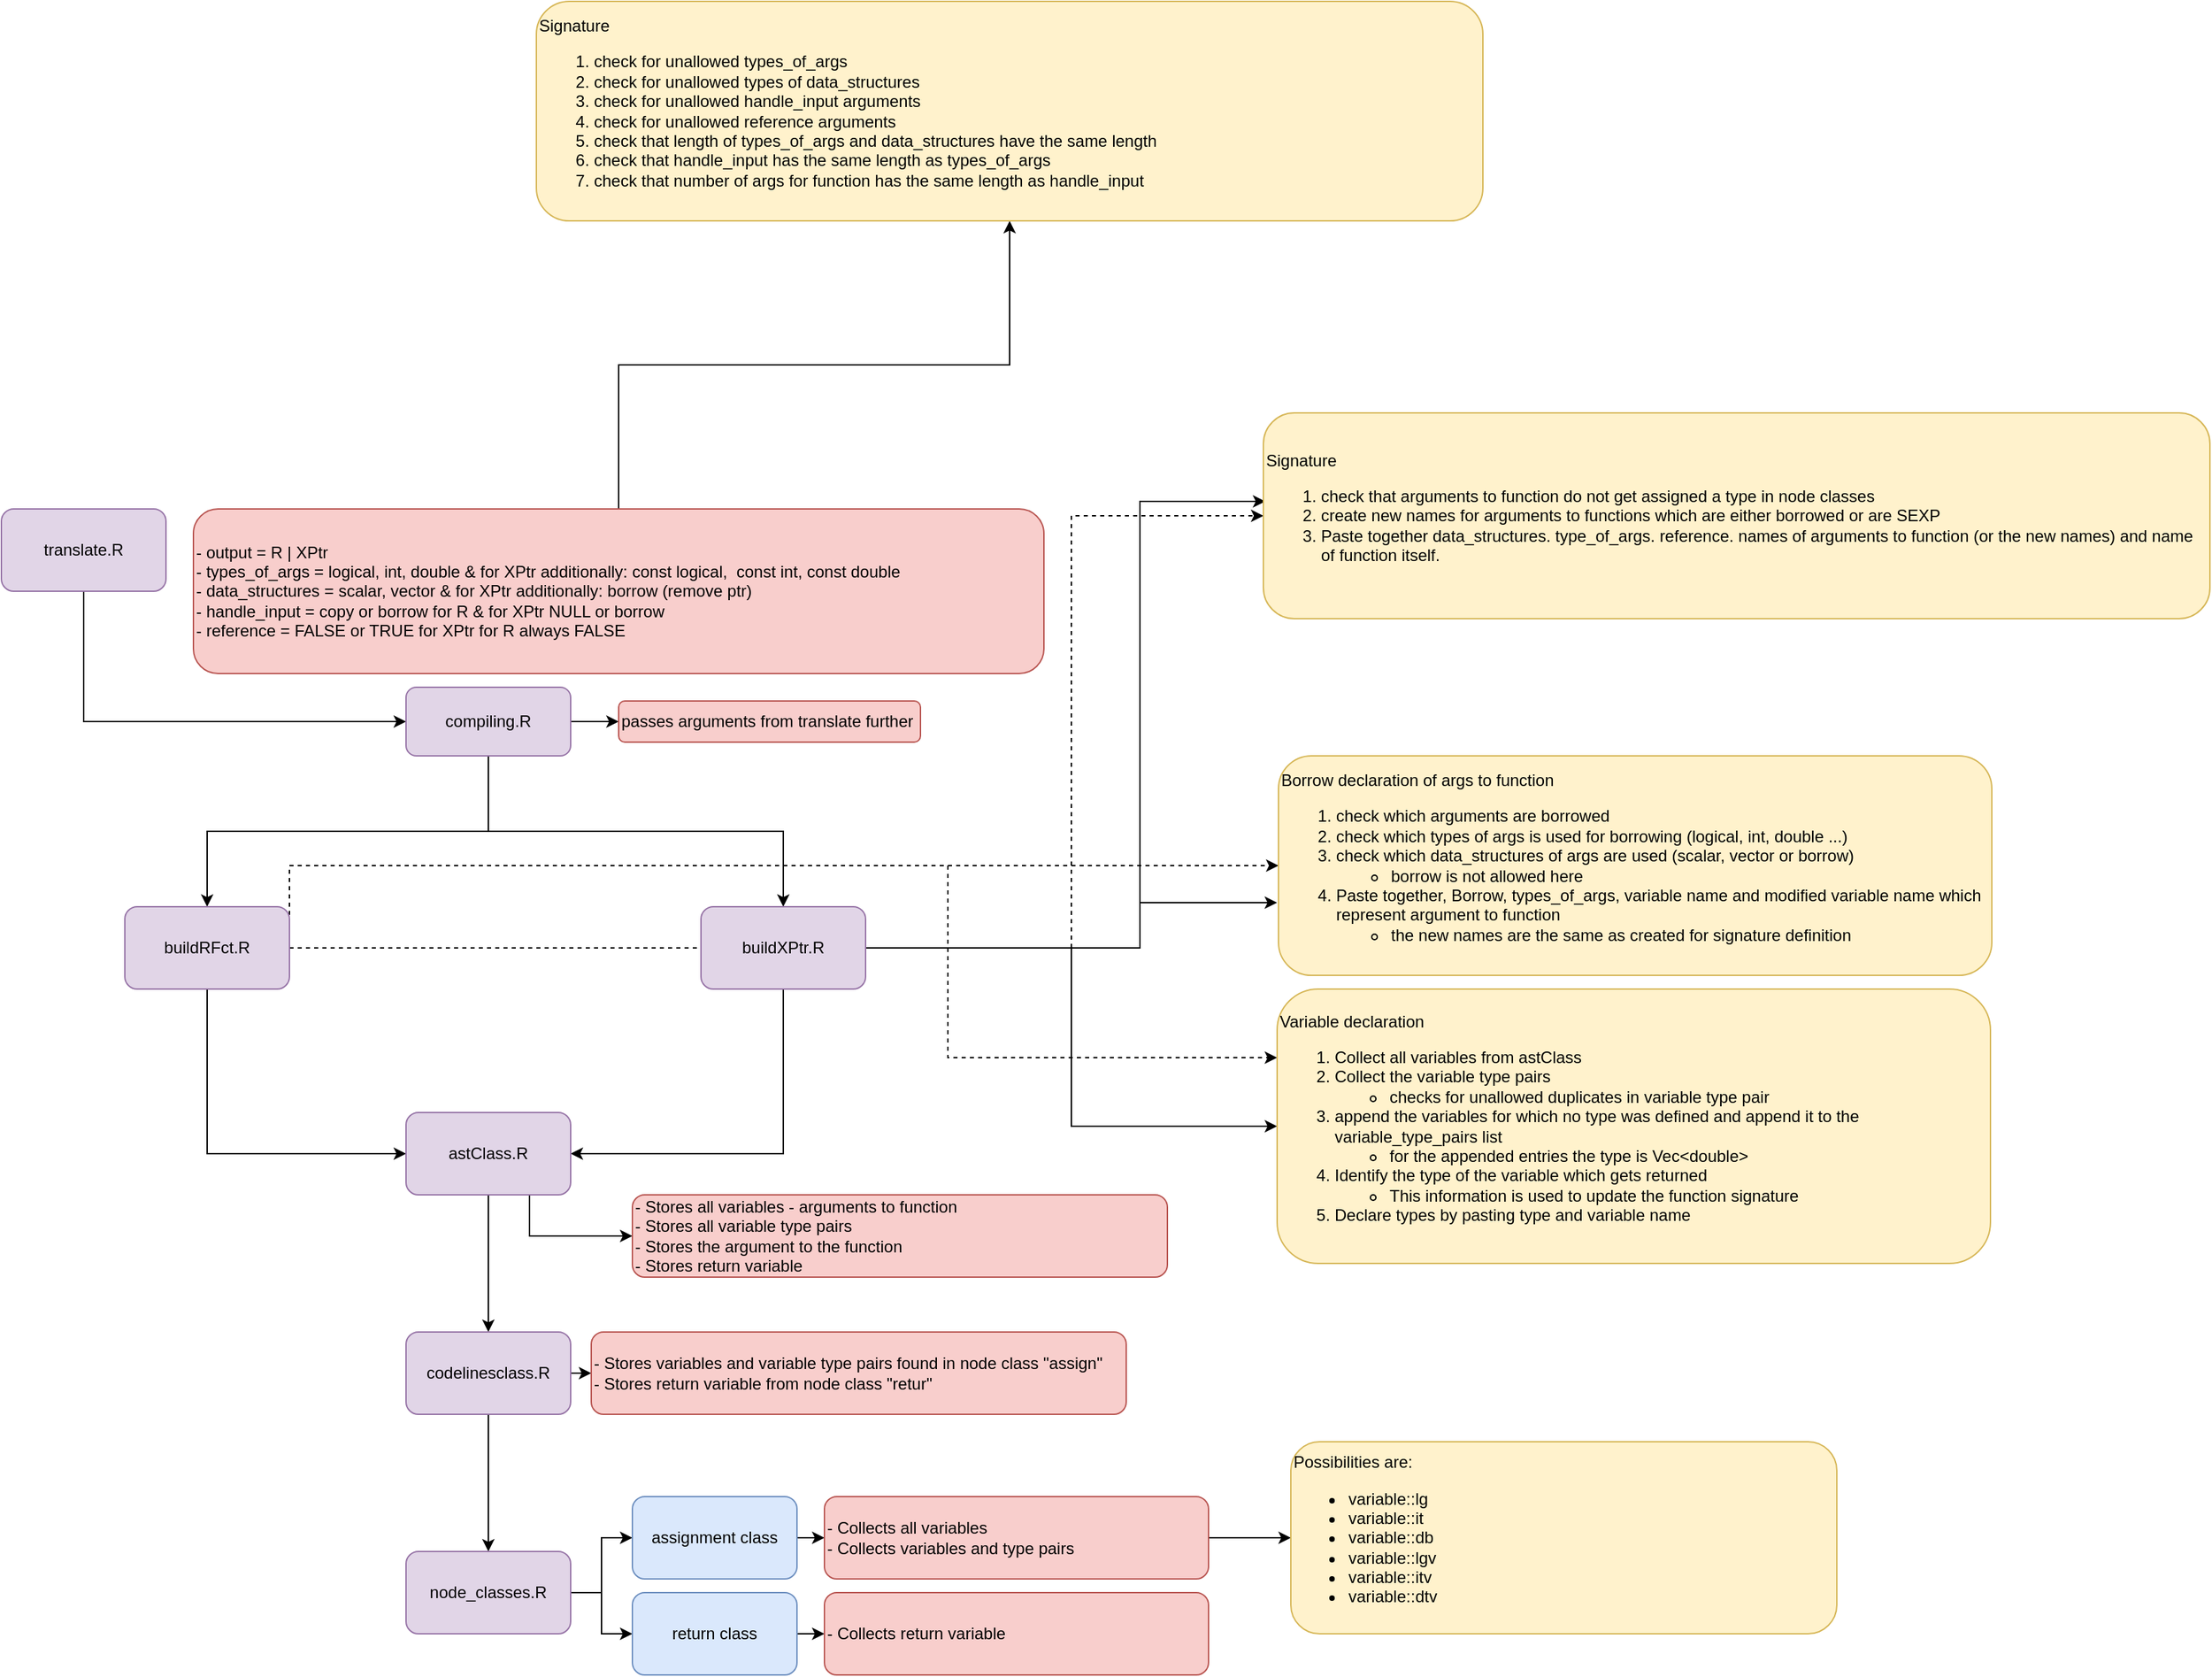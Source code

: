 <mxfile version="13.0.3" type="device"><diagram id="3Kx0y5vvfEq3YFLWdn2j" name="Page-1"><mxGraphModel dx="1662" dy="1916" grid="1" gridSize="10" guides="1" tooltips="1" connect="1" arrows="1" fold="1" page="1" pageScale="1" pageWidth="850" pageHeight="1100" math="0" shadow="0"><root><mxCell id="0"/><mxCell id="1" parent="0"/><mxCell id="bm3RPYRYB4wbdvRxPle6-3" style="edgeStyle=orthogonalEdgeStyle;rounded=0;orthogonalLoop=1;jettySize=auto;html=1;exitX=0.5;exitY=1;exitDx=0;exitDy=0;entryX=0;entryY=0.5;entryDx=0;entryDy=0;" parent="1" source="bm3RPYRYB4wbdvRxPle6-1" target="bm3RPYRYB4wbdvRxPle6-2" edge="1"><mxGeometry relative="1" as="geometry"><mxPoint x="120" y="160" as="targetPoint"/></mxGeometry></mxCell><mxCell id="bm3RPYRYB4wbdvRxPle6-1" value="translate.R" style="rounded=1;whiteSpace=wrap;html=1;fillColor=#e1d5e7;strokeColor=#9673a6;" parent="1" vertex="1"><mxGeometry x="70" y="40" width="120" height="60" as="geometry"/></mxCell><mxCell id="bm3RPYRYB4wbdvRxPle6-6" style="edgeStyle=orthogonalEdgeStyle;rounded=0;orthogonalLoop=1;jettySize=auto;html=1;exitX=0.5;exitY=1;exitDx=0;exitDy=0;entryX=0.5;entryY=0;entryDx=0;entryDy=0;" parent="1" source="bm3RPYRYB4wbdvRxPle6-2" target="bm3RPYRYB4wbdvRxPle6-4" edge="1"><mxGeometry relative="1" as="geometry"/></mxCell><mxCell id="bm3RPYRYB4wbdvRxPle6-7" style="edgeStyle=orthogonalEdgeStyle;rounded=0;orthogonalLoop=1;jettySize=auto;html=1;exitX=0.5;exitY=1;exitDx=0;exitDy=0;" parent="1" source="bm3RPYRYB4wbdvRxPle6-2" target="bm3RPYRYB4wbdvRxPle6-5" edge="1"><mxGeometry relative="1" as="geometry"/></mxCell><mxCell id="8z7rIQSqKpUR2_qP2Lmi-18" value="" style="edgeStyle=orthogonalEdgeStyle;rounded=0;orthogonalLoop=1;jettySize=auto;html=1;" parent="1" source="bm3RPYRYB4wbdvRxPle6-2" target="8z7rIQSqKpUR2_qP2Lmi-16" edge="1"><mxGeometry relative="1" as="geometry"/></mxCell><mxCell id="bm3RPYRYB4wbdvRxPle6-2" value="compiling.R" style="rounded=1;whiteSpace=wrap;html=1;fillColor=#e1d5e7;strokeColor=#9673a6;" parent="1" vertex="1"><mxGeometry x="365" y="170" width="120" height="50" as="geometry"/></mxCell><mxCell id="bm3RPYRYB4wbdvRxPle6-10" style="edgeStyle=orthogonalEdgeStyle;rounded=0;orthogonalLoop=1;jettySize=auto;html=1;exitX=0.5;exitY=1;exitDx=0;exitDy=0;entryX=0;entryY=0.5;entryDx=0;entryDy=0;" parent="1" source="bm3RPYRYB4wbdvRxPle6-4" target="bm3RPYRYB4wbdvRxPle6-8" edge="1"><mxGeometry relative="1" as="geometry"/></mxCell><mxCell id="8z7rIQSqKpUR2_qP2Lmi-28" style="edgeStyle=orthogonalEdgeStyle;rounded=0;orthogonalLoop=1;jettySize=auto;html=1;exitX=1;exitY=0.5;exitDx=0;exitDy=0;entryX=0;entryY=0.5;entryDx=0;entryDy=0;dashed=1;" parent="1" source="bm3RPYRYB4wbdvRxPle6-4" target="8z7rIQSqKpUR2_qP2Lmi-22" edge="1"><mxGeometry relative="1" as="geometry"><Array as="points"><mxPoint x="280" y="300"/></Array></mxGeometry></mxCell><mxCell id="8z7rIQSqKpUR2_qP2Lmi-29" style="edgeStyle=orthogonalEdgeStyle;rounded=0;orthogonalLoop=1;jettySize=auto;html=1;exitX=1;exitY=0.5;exitDx=0;exitDy=0;entryX=0;entryY=0.25;entryDx=0;entryDy=0;dashed=1;" parent="1" source="bm3RPYRYB4wbdvRxPle6-4" target="8z7rIQSqKpUR2_qP2Lmi-23" edge="1"><mxGeometry relative="1" as="geometry"><Array as="points"><mxPoint x="280" y="300"/><mxPoint x="760" y="300"/><mxPoint x="760" y="440"/></Array></mxGeometry></mxCell><mxCell id="etvuIy0Fw9CiwSvVqRh_-3" style="edgeStyle=orthogonalEdgeStyle;rounded=0;orthogonalLoop=1;jettySize=auto;html=1;exitX=1;exitY=0.5;exitDx=0;exitDy=0;entryX=0;entryY=0.5;entryDx=0;entryDy=0;dashed=1;" edge="1" parent="1" source="bm3RPYRYB4wbdvRxPle6-4" target="8z7rIQSqKpUR2_qP2Lmi-20"><mxGeometry relative="1" as="geometry"><Array as="points"><mxPoint x="850" y="360"/><mxPoint x="850" y="45"/></Array></mxGeometry></mxCell><mxCell id="bm3RPYRYB4wbdvRxPle6-4" value="buildRFct.R" style="rounded=1;whiteSpace=wrap;html=1;fillColor=#e1d5e7;strokeColor=#9673a6;" parent="1" vertex="1"><mxGeometry x="160" y="330" width="120" height="60" as="geometry"/></mxCell><mxCell id="bm3RPYRYB4wbdvRxPle6-11" style="edgeStyle=orthogonalEdgeStyle;rounded=0;orthogonalLoop=1;jettySize=auto;html=1;exitX=0.5;exitY=1;exitDx=0;exitDy=0;entryX=1;entryY=0.5;entryDx=0;entryDy=0;" parent="1" source="bm3RPYRYB4wbdvRxPle6-5" target="bm3RPYRYB4wbdvRxPle6-8" edge="1"><mxGeometry relative="1" as="geometry"/></mxCell><mxCell id="8z7rIQSqKpUR2_qP2Lmi-21" style="edgeStyle=orthogonalEdgeStyle;rounded=0;orthogonalLoop=1;jettySize=auto;html=1;exitX=1;exitY=0.5;exitDx=0;exitDy=0;entryX=0.002;entryY=0.43;entryDx=0;entryDy=0;entryPerimeter=0;" parent="1" source="bm3RPYRYB4wbdvRxPle6-5" target="8z7rIQSqKpUR2_qP2Lmi-20" edge="1"><mxGeometry relative="1" as="geometry"><Array as="points"><mxPoint x="900" y="360"/><mxPoint x="900" y="35"/></Array></mxGeometry></mxCell><mxCell id="8z7rIQSqKpUR2_qP2Lmi-24" style="edgeStyle=orthogonalEdgeStyle;rounded=0;orthogonalLoop=1;jettySize=auto;html=1;exitX=1;exitY=0.5;exitDx=0;exitDy=0;entryX=0;entryY=0.5;entryDx=0;entryDy=0;" parent="1" source="bm3RPYRYB4wbdvRxPle6-5" target="8z7rIQSqKpUR2_qP2Lmi-23" edge="1"><mxGeometry relative="1" as="geometry"/></mxCell><mxCell id="8z7rIQSqKpUR2_qP2Lmi-25" style="edgeStyle=orthogonalEdgeStyle;rounded=0;orthogonalLoop=1;jettySize=auto;html=1;exitX=1;exitY=0.5;exitDx=0;exitDy=0;entryX=-0.002;entryY=0.669;entryDx=0;entryDy=0;entryPerimeter=0;" parent="1" source="bm3RPYRYB4wbdvRxPle6-5" target="8z7rIQSqKpUR2_qP2Lmi-22" edge="1"><mxGeometry relative="1" as="geometry"><Array as="points"><mxPoint x="900" y="360"/><mxPoint x="900" y="327"/></Array></mxGeometry></mxCell><mxCell id="bm3RPYRYB4wbdvRxPle6-5" value="buildXPtr.R" style="rounded=1;whiteSpace=wrap;html=1;fillColor=#e1d5e7;strokeColor=#9673a6;" parent="1" vertex="1"><mxGeometry x="580" y="330" width="120" height="60" as="geometry"/></mxCell><mxCell id="bm3RPYRYB4wbdvRxPle6-13" style="edgeStyle=orthogonalEdgeStyle;rounded=0;orthogonalLoop=1;jettySize=auto;html=1;exitX=0.5;exitY=1;exitDx=0;exitDy=0;entryX=0.5;entryY=0;entryDx=0;entryDy=0;" parent="1" source="bm3RPYRYB4wbdvRxPle6-8" target="bm3RPYRYB4wbdvRxPle6-12" edge="1"><mxGeometry relative="1" as="geometry"/></mxCell><mxCell id="8z7rIQSqKpUR2_qP2Lmi-13" style="edgeStyle=orthogonalEdgeStyle;rounded=0;orthogonalLoop=1;jettySize=auto;html=1;exitX=0.75;exitY=1;exitDx=0;exitDy=0;entryX=0;entryY=0.5;entryDx=0;entryDy=0;" parent="1" source="bm3RPYRYB4wbdvRxPle6-8" target="8z7rIQSqKpUR2_qP2Lmi-9" edge="1"><mxGeometry relative="1" as="geometry"/></mxCell><mxCell id="bm3RPYRYB4wbdvRxPle6-8" value="astClass.R" style="rounded=1;whiteSpace=wrap;html=1;fillColor=#e1d5e7;strokeColor=#9673a6;" parent="1" vertex="1"><mxGeometry x="365" y="480" width="120" height="60" as="geometry"/></mxCell><mxCell id="bm3RPYRYB4wbdvRxPle6-15" style="edgeStyle=orthogonalEdgeStyle;rounded=0;orthogonalLoop=1;jettySize=auto;html=1;exitX=0.5;exitY=1;exitDx=0;exitDy=0;" parent="1" source="bm3RPYRYB4wbdvRxPle6-12" target="bm3RPYRYB4wbdvRxPle6-14" edge="1"><mxGeometry relative="1" as="geometry"/></mxCell><mxCell id="8z7rIQSqKpUR2_qP2Lmi-10" style="edgeStyle=orthogonalEdgeStyle;rounded=0;orthogonalLoop=1;jettySize=auto;html=1;exitX=1;exitY=0.5;exitDx=0;exitDy=0;entryX=0;entryY=0.5;entryDx=0;entryDy=0;" parent="1" source="bm3RPYRYB4wbdvRxPle6-12" target="8z7rIQSqKpUR2_qP2Lmi-8" edge="1"><mxGeometry relative="1" as="geometry"/></mxCell><mxCell id="bm3RPYRYB4wbdvRxPle6-12" value="codelinesclass.R" style="rounded=1;whiteSpace=wrap;html=1;fillColor=#e1d5e7;strokeColor=#9673a6;" parent="1" vertex="1"><mxGeometry x="365" y="640" width="120" height="60" as="geometry"/></mxCell><mxCell id="8z7rIQSqKpUR2_qP2Lmi-4" style="edgeStyle=orthogonalEdgeStyle;rounded=0;orthogonalLoop=1;jettySize=auto;html=1;exitX=1;exitY=0.5;exitDx=0;exitDy=0;entryX=0;entryY=0.5;entryDx=0;entryDy=0;" parent="1" source="bm3RPYRYB4wbdvRxPle6-14" target="8z7rIQSqKpUR2_qP2Lmi-2" edge="1"><mxGeometry relative="1" as="geometry"/></mxCell><mxCell id="8z7rIQSqKpUR2_qP2Lmi-5" style="edgeStyle=orthogonalEdgeStyle;rounded=0;orthogonalLoop=1;jettySize=auto;html=1;exitX=1;exitY=0.5;exitDx=0;exitDy=0;entryX=0;entryY=0.5;entryDx=0;entryDy=0;" parent="1" source="bm3RPYRYB4wbdvRxPle6-14" target="8z7rIQSqKpUR2_qP2Lmi-3" edge="1"><mxGeometry relative="1" as="geometry"/></mxCell><mxCell id="bm3RPYRYB4wbdvRxPle6-14" value="node_classes.R" style="rounded=1;whiteSpace=wrap;html=1;fillColor=#e1d5e7;strokeColor=#9673a6;" parent="1" vertex="1"><mxGeometry x="365" y="800" width="120" height="60" as="geometry"/></mxCell><mxCell id="etvuIy0Fw9CiwSvVqRh_-2" style="edgeStyle=orthogonalEdgeStyle;rounded=0;orthogonalLoop=1;jettySize=auto;html=1;" edge="1" parent="1" source="8z7rIQSqKpUR2_qP2Lmi-1" target="etvuIy0Fw9CiwSvVqRh_-1"><mxGeometry relative="1" as="geometry"/></mxCell><mxCell id="8z7rIQSqKpUR2_qP2Lmi-1" value="- output = R | XPtr&lt;br&gt;- types_of_args =&amp;nbsp;logical, int, double &amp;amp; for XPtr additionally: const logical,&amp;nbsp; const int, const double&lt;br&gt;- data_structures =&amp;nbsp;scalar, vector &amp;amp; for XPtr additionally: borrow (remove ptr)&lt;br&gt;- handle_input = copy or borrow for R &amp;amp; for XPtr NULL or borrow&lt;br&gt;- reference = FALSE or TRUE for XPtr for R always FALSE" style="rounded=1;whiteSpace=wrap;html=1;fillColor=#f8cecc;strokeColor=#b85450;align=left;" parent="1" vertex="1"><mxGeometry x="210" y="40" width="620" height="120" as="geometry"/></mxCell><mxCell id="8z7rIQSqKpUR2_qP2Lmi-11" style="edgeStyle=orthogonalEdgeStyle;rounded=0;orthogonalLoop=1;jettySize=auto;html=1;exitX=1;exitY=0.5;exitDx=0;exitDy=0;entryX=0;entryY=0.5;entryDx=0;entryDy=0;" parent="1" source="8z7rIQSqKpUR2_qP2Lmi-2" target="8z7rIQSqKpUR2_qP2Lmi-6" edge="1"><mxGeometry relative="1" as="geometry"/></mxCell><mxCell id="8z7rIQSqKpUR2_qP2Lmi-2" value="assignment class" style="rounded=1;whiteSpace=wrap;html=1;fillColor=#dae8fc;strokeColor=#6c8ebf;" parent="1" vertex="1"><mxGeometry x="530" y="760" width="120" height="60" as="geometry"/></mxCell><mxCell id="8z7rIQSqKpUR2_qP2Lmi-12" style="edgeStyle=orthogonalEdgeStyle;rounded=0;orthogonalLoop=1;jettySize=auto;html=1;exitX=1;exitY=0.5;exitDx=0;exitDy=0;entryX=0;entryY=0.5;entryDx=0;entryDy=0;" parent="1" source="8z7rIQSqKpUR2_qP2Lmi-3" target="8z7rIQSqKpUR2_qP2Lmi-7" edge="1"><mxGeometry relative="1" as="geometry"/></mxCell><mxCell id="8z7rIQSqKpUR2_qP2Lmi-3" value="return class" style="rounded=1;whiteSpace=wrap;html=1;fillColor=#dae8fc;strokeColor=#6c8ebf;" parent="1" vertex="1"><mxGeometry x="530" y="830" width="120" height="60" as="geometry"/></mxCell><mxCell id="8z7rIQSqKpUR2_qP2Lmi-15" style="edgeStyle=orthogonalEdgeStyle;rounded=0;orthogonalLoop=1;jettySize=auto;html=1;exitX=1;exitY=0.5;exitDx=0;exitDy=0;entryX=0;entryY=0.5;entryDx=0;entryDy=0;" parent="1" source="8z7rIQSqKpUR2_qP2Lmi-6" target="8z7rIQSqKpUR2_qP2Lmi-14" edge="1"><mxGeometry relative="1" as="geometry"/></mxCell><mxCell id="8z7rIQSqKpUR2_qP2Lmi-6" value="- Collects all variables&amp;nbsp;&lt;br&gt;- Collects variables and type pairs" style="rounded=1;whiteSpace=wrap;html=1;fillColor=#f8cecc;strokeColor=#b85450;align=left;" parent="1" vertex="1"><mxGeometry x="670" y="760" width="280" height="60" as="geometry"/></mxCell><mxCell id="8z7rIQSqKpUR2_qP2Lmi-7" value="- Collects return variable" style="rounded=1;whiteSpace=wrap;html=1;fillColor=#f8cecc;strokeColor=#b85450;align=left;" parent="1" vertex="1"><mxGeometry x="670" y="830" width="280" height="60" as="geometry"/></mxCell><mxCell id="8z7rIQSqKpUR2_qP2Lmi-8" value="- Stores variables and variable type pairs found in node class &quot;assign&quot;&lt;br&gt;- Stores return variable from node class &quot;retur&quot;" style="rounded=1;whiteSpace=wrap;html=1;fillColor=#f8cecc;strokeColor=#b85450;align=left;" parent="1" vertex="1"><mxGeometry x="500" y="640" width="390" height="60" as="geometry"/></mxCell><mxCell id="8z7rIQSqKpUR2_qP2Lmi-9" value="- Stores all variables - arguments to function&lt;br&gt;- Stores all variable type pairs&lt;br&gt;- Stores the argument to the function&lt;br&gt;- Stores return variable&amp;nbsp;" style="rounded=1;whiteSpace=wrap;html=1;fillColor=#f8cecc;strokeColor=#b85450;align=left;" parent="1" vertex="1"><mxGeometry x="530" y="540" width="390" height="60" as="geometry"/></mxCell><mxCell id="8z7rIQSqKpUR2_qP2Lmi-14" value="Possibilities are:&lt;br&gt;&lt;ul&gt;&lt;li&gt;variable::lg&lt;/li&gt;&lt;li&gt;variable::it&lt;/li&gt;&lt;li&gt;variable::db&lt;/li&gt;&lt;li&gt;variable::lgv&lt;/li&gt;&lt;li&gt;variable::itv&lt;/li&gt;&lt;li&gt;variable::dtv&lt;/li&gt;&lt;/ul&gt;" style="rounded=1;whiteSpace=wrap;html=1;fillColor=#fff2cc;strokeColor=#d6b656;align=left;" parent="1" vertex="1"><mxGeometry x="1010" y="720" width="398" height="140" as="geometry"/></mxCell><mxCell id="8z7rIQSqKpUR2_qP2Lmi-16" value="passes arguments from translate further" style="rounded=1;whiteSpace=wrap;html=1;fillColor=#f8cecc;strokeColor=#b85450;align=left;" parent="1" vertex="1"><mxGeometry x="520" y="180" width="220" height="30" as="geometry"/></mxCell><mxCell id="8z7rIQSqKpUR2_qP2Lmi-20" value="&lt;div&gt;Signature&lt;/div&gt;&lt;ol&gt;&lt;li&gt;check that arguments to function do not get assigned a type in node classes&lt;/li&gt;&lt;li&gt;create new names for arguments to functions which are either borrowed or are SEXP&lt;/li&gt;&lt;li&gt;Paste together data_structures. type_of_args. reference. names of arguments to function (or the new names) and name of function itself.&lt;/li&gt;&lt;/ol&gt;" style="rounded=1;whiteSpace=wrap;html=1;fillColor=#fff2cc;strokeColor=#d6b656;align=left;" parent="1" vertex="1"><mxGeometry x="990" y="-30" width="690" height="150" as="geometry"/></mxCell><mxCell id="8z7rIQSqKpUR2_qP2Lmi-22" value="&lt;div&gt;Borrow declaration of args to function&lt;/div&gt;&lt;div&gt;&lt;ol&gt;&lt;li&gt;check which arguments are borrowed&lt;/li&gt;&lt;li&gt;check which types of args is used for borrowing (logical, int, double ...)&lt;/li&gt;&lt;li&gt;check which data_structures of args are used (scalar, vector or borrow)&lt;/li&gt;&lt;ul&gt;&lt;li&gt;&lt;span&gt;borrow is not allowed here&lt;/span&gt;&lt;/li&gt;&lt;/ul&gt;&lt;li&gt;Paste together, Borrow, types_of_args, variable name and modified variable name which represent argument to function&lt;/li&gt;&lt;ul&gt;&lt;li&gt;the new names are the same as created for signature definition&lt;/li&gt;&lt;/ul&gt;&lt;/ol&gt;&lt;/div&gt;" style="rounded=1;whiteSpace=wrap;html=1;fillColor=#fff2cc;strokeColor=#d6b656;align=left;" parent="1" vertex="1"><mxGeometry x="1001" y="220" width="520" height="160" as="geometry"/></mxCell><mxCell id="8z7rIQSqKpUR2_qP2Lmi-23" value="&lt;div&gt;Variable declaration&lt;/div&gt;&lt;div&gt;&lt;ol&gt;&lt;li&gt;Collect all variables from astClass&lt;/li&gt;&lt;li&gt;Collect the variable type pairs&lt;/li&gt;&lt;ul&gt;&lt;li&gt;&lt;span&gt;checks for unallowed duplicates in variable type pair&lt;/span&gt;&lt;/li&gt;&lt;/ul&gt;&lt;li&gt;append the variables for which no type was defined and append it to the variable_type_pairs list&lt;/li&gt;&lt;ul&gt;&lt;li&gt;&lt;span&gt;for the appended entries the type is Vec&amp;lt;double&amp;gt;&lt;/span&gt;&lt;/li&gt;&lt;/ul&gt;&lt;li&gt;Identify the type of the variable which gets returned&lt;/li&gt;&lt;ul&gt;&lt;li&gt;This information is used to update the function signature&lt;/li&gt;&lt;/ul&gt;&lt;li&gt;Declare types by pasting type and variable name&lt;/li&gt;&lt;/ol&gt;&lt;/div&gt;" style="rounded=1;whiteSpace=wrap;html=1;fillColor=#fff2cc;strokeColor=#d6b656;align=left;" parent="1" vertex="1"><mxGeometry x="1000" y="390" width="520" height="200" as="geometry"/></mxCell><mxCell id="etvuIy0Fw9CiwSvVqRh_-1" value="&lt;div&gt;Signature&lt;/div&gt;&lt;ol&gt;&lt;li&gt;check for unallowed types_of_args&lt;/li&gt;&lt;li&gt;check for unallowed types of data_structures&lt;/li&gt;&lt;li&gt;check for unallowed handle_input arguments&lt;/li&gt;&lt;li&gt;check for unallowed reference arguments&lt;/li&gt;&lt;li&gt;check that length of types_of_args and data_structures have the same length&lt;/li&gt;&lt;li&gt;check that handle_input has the same length as types_of_args&lt;/li&gt;&lt;li&gt;check that number of args for function has the same length as handle_input&lt;/li&gt;&lt;/ol&gt;" style="rounded=1;whiteSpace=wrap;html=1;fillColor=#fff2cc;strokeColor=#d6b656;align=left;" vertex="1" parent="1"><mxGeometry x="460" y="-330" width="690" height="160" as="geometry"/></mxCell></root></mxGraphModel></diagram></mxfile>
